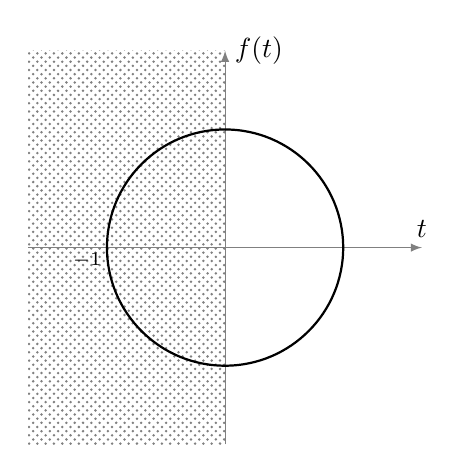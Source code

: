 ﻿\begin{tikzpicture} [scale=2.5]

% Assi
	\draw[-latex, gray] (-1, 0) -- (1, 0) node[above, black] {$t$};
	\draw[-latex, gray] (0, -1) -- (0, 1) node[right, black] {$f(t)$};

% S2
	\fill [pattern = crosshatch dots, pattern color=gray]
		(-1, 1) rectangle (0, -1);

% Funzione
	\draw [thick] (0, 0) circle(0.6cm);
	\draw (-0.6, 0) node[below left=-2pt] {$\scriptstyle -1$};

\end{tikzpicture}